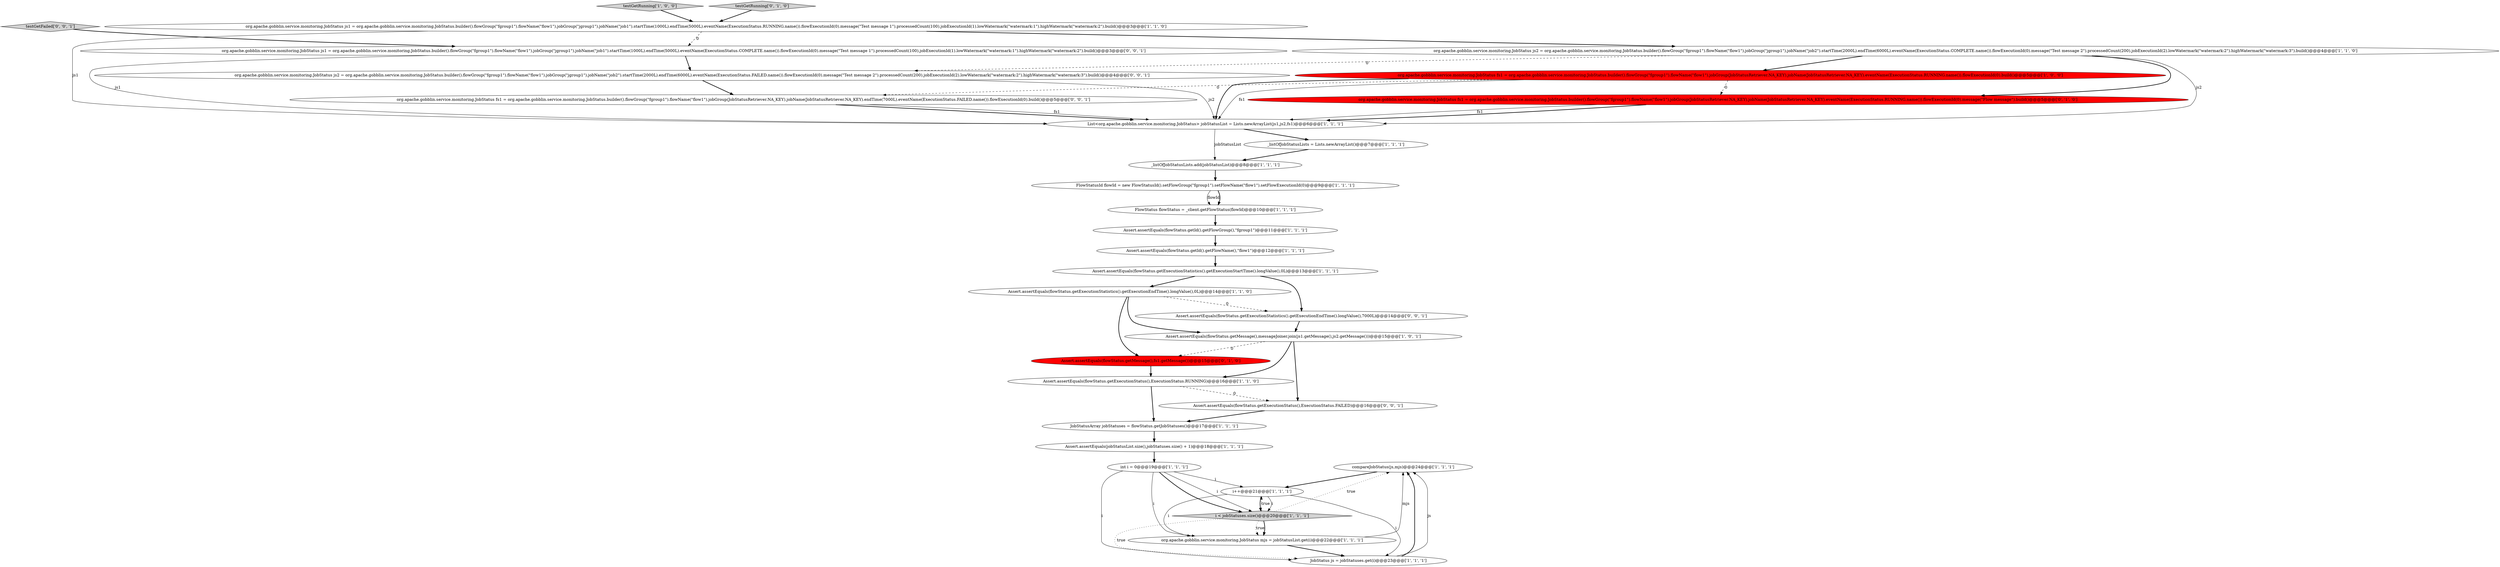 digraph {
1 [style = filled, label = "compareJobStatus(js,mjs)@@@24@@@['1', '1', '1']", fillcolor = white, shape = ellipse image = "AAA0AAABBB1BBB"];
20 [style = filled, label = "testGetRunning['1', '0', '0']", fillcolor = lightgray, shape = diamond image = "AAA0AAABBB1BBB"];
0 [style = filled, label = "org.apache.gobblin.service.monitoring.JobStatus mjs = jobStatusList.get(i)@@@22@@@['1', '1', '1']", fillcolor = white, shape = ellipse image = "AAA0AAABBB1BBB"];
23 [style = filled, label = "Assert.assertEquals(flowStatus.getMessage(),fs1.getMessage())@@@15@@@['0', '1', '0']", fillcolor = red, shape = ellipse image = "AAA1AAABBB2BBB"];
8 [style = filled, label = "JobStatusArray jobStatuses = flowStatus.getJobStatuses()@@@17@@@['1', '1', '1']", fillcolor = white, shape = ellipse image = "AAA0AAABBB1BBB"];
5 [style = filled, label = "List<org.apache.gobblin.service.monitoring.JobStatus> jobStatusList = Lists.newArrayList(js1,js2,fs1)@@@6@@@['1', '1', '1']", fillcolor = white, shape = ellipse image = "AAA0AAABBB1BBB"];
3 [style = filled, label = "org.apache.gobblin.service.monitoring.JobStatus fs1 = org.apache.gobblin.service.monitoring.JobStatus.builder().flowGroup(\"fgroup1\").flowName(\"flow1\").jobGroup(JobStatusRetriever.NA_KEY).jobName(JobStatusRetriever.NA_KEY).eventName(ExecutionStatus.RUNNING.name()).flowExecutionId(0).build()@@@5@@@['1', '0', '0']", fillcolor = red, shape = ellipse image = "AAA1AAABBB1BBB"];
7 [style = filled, label = "Assert.assertEquals(flowStatus.getExecutionStatistics().getExecutionStartTime().longValue(),0L)@@@13@@@['1', '1', '1']", fillcolor = white, shape = ellipse image = "AAA0AAABBB1BBB"];
15 [style = filled, label = "FlowStatusId flowId = new FlowStatusId().setFlowGroup(\"fgroup1\").setFlowName(\"flow1\").setFlowExecutionId(0)@@@9@@@['1', '1', '1']", fillcolor = white, shape = ellipse image = "AAA0AAABBB1BBB"];
13 [style = filled, label = "i++@@@21@@@['1', '1', '1']", fillcolor = white, shape = ellipse image = "AAA0AAABBB1BBB"];
28 [style = filled, label = "org.apache.gobblin.service.monitoring.JobStatus js2 = org.apache.gobblin.service.monitoring.JobStatus.builder().flowGroup(\"fgroup1\").flowName(\"flow1\").jobGroup(\"jgroup1\").jobName(\"job2\").startTime(2000L).endTime(6000L).eventName(ExecutionStatus.FAILED.name()).flowExecutionId(0).message(\"Test message 2\").processedCount(200).jobExecutionId(2).lowWatermark(\"watermark:2\").highWatermark(\"watermark:3\").build()@@@4@@@['0', '0', '1']", fillcolor = white, shape = ellipse image = "AAA0AAABBB3BBB"];
29 [style = filled, label = "org.apache.gobblin.service.monitoring.JobStatus fs1 = org.apache.gobblin.service.monitoring.JobStatus.builder().flowGroup(\"fgroup1\").flowName(\"flow1\").jobGroup(JobStatusRetriever.NA_KEY).jobName(JobStatusRetriever.NA_KEY).endTime(7000L).eventName(ExecutionStatus.FAILED.name()).flowExecutionId(0).build()@@@5@@@['0', '0', '1']", fillcolor = white, shape = ellipse image = "AAA0AAABBB3BBB"];
6 [style = filled, label = "Assert.assertEquals(flowStatus.getExecutionStatistics().getExecutionEndTime().longValue(),0L)@@@14@@@['1', '1', '0']", fillcolor = white, shape = ellipse image = "AAA0AAABBB1BBB"];
30 [style = filled, label = "Assert.assertEquals(flowStatus.getExecutionStatistics().getExecutionEndTime().longValue(),7000L)@@@14@@@['0', '0', '1']", fillcolor = white, shape = ellipse image = "AAA0AAABBB3BBB"];
22 [style = filled, label = "org.apache.gobblin.service.monitoring.JobStatus js1 = org.apache.gobblin.service.monitoring.JobStatus.builder().flowGroup(\"fgroup1\").flowName(\"flow1\").jobGroup(\"jgroup1\").jobName(\"job1\").startTime(1000L).endTime(5000L).eventName(ExecutionStatus.RUNNING.name()).flowExecutionId(0).message(\"Test message 1\").processedCount(100).jobExecutionId(1).lowWatermark(\"watermark:1\").highWatermark(\"watermark:2\").build()@@@3@@@['1', '1', '0']", fillcolor = white, shape = ellipse image = "AAA0AAABBB1BBB"];
24 [style = filled, label = "org.apache.gobblin.service.monitoring.JobStatus fs1 = org.apache.gobblin.service.monitoring.JobStatus.builder().flowGroup(\"fgroup1\").flowName(\"flow1\").jobGroup(JobStatusRetriever.NA_KEY).jobName(JobStatusRetriever.NA_KEY).eventName(ExecutionStatus.RUNNING.name()).flowExecutionId(0).message(\"Flow message\").build()@@@5@@@['0', '1', '0']", fillcolor = red, shape = ellipse image = "AAA1AAABBB2BBB"];
11 [style = filled, label = "int i = 0@@@19@@@['1', '1', '1']", fillcolor = white, shape = ellipse image = "AAA0AAABBB1BBB"];
4 [style = filled, label = "i < jobStatuses.size()@@@20@@@['1', '1', '1']", fillcolor = lightgray, shape = diamond image = "AAA0AAABBB1BBB"];
25 [style = filled, label = "testGetRunning['0', '1', '0']", fillcolor = lightgray, shape = diamond image = "AAA0AAABBB2BBB"];
31 [style = filled, label = "testGetFailed['0', '0', '1']", fillcolor = lightgray, shape = diamond image = "AAA0AAABBB3BBB"];
18 [style = filled, label = "Assert.assertEquals(flowStatus.getId().getFlowGroup(),\"fgroup1\")@@@11@@@['1', '1', '1']", fillcolor = white, shape = ellipse image = "AAA0AAABBB1BBB"];
9 [style = filled, label = "_listOfJobStatusLists = Lists.newArrayList()@@@7@@@['1', '1', '1']", fillcolor = white, shape = ellipse image = "AAA0AAABBB1BBB"];
2 [style = filled, label = "JobStatus js = jobStatuses.get(i)@@@23@@@['1', '1', '1']", fillcolor = white, shape = ellipse image = "AAA0AAABBB1BBB"];
10 [style = filled, label = "Assert.assertEquals(jobStatusList.size(),jobStatuses.size() + 1)@@@18@@@['1', '1', '1']", fillcolor = white, shape = ellipse image = "AAA0AAABBB1BBB"];
14 [style = filled, label = "Assert.assertEquals(flowStatus.getExecutionStatus(),ExecutionStatus.RUNNING)@@@16@@@['1', '1', '0']", fillcolor = white, shape = ellipse image = "AAA0AAABBB1BBB"];
19 [style = filled, label = "FlowStatus flowStatus = _client.getFlowStatus(flowId)@@@10@@@['1', '1', '1']", fillcolor = white, shape = ellipse image = "AAA0AAABBB1BBB"];
21 [style = filled, label = "_listOfJobStatusLists.add(jobStatusList)@@@8@@@['1', '1', '1']", fillcolor = white, shape = ellipse image = "AAA0AAABBB1BBB"];
16 [style = filled, label = "Assert.assertEquals(flowStatus.getId().getFlowName(),\"flow1\")@@@12@@@['1', '1', '1']", fillcolor = white, shape = ellipse image = "AAA0AAABBB1BBB"];
17 [style = filled, label = "org.apache.gobblin.service.monitoring.JobStatus js2 = org.apache.gobblin.service.monitoring.JobStatus.builder().flowGroup(\"fgroup1\").flowName(\"flow1\").jobGroup(\"jgroup1\").jobName(\"job2\").startTime(2000L).endTime(6000L).eventName(ExecutionStatus.COMPLETE.name()).flowExecutionId(0).message(\"Test message 2\").processedCount(200).jobExecutionId(2).lowWatermark(\"watermark:2\").highWatermark(\"watermark:3\").build()@@@4@@@['1', '1', '0']", fillcolor = white, shape = ellipse image = "AAA0AAABBB1BBB"];
12 [style = filled, label = "Assert.assertEquals(flowStatus.getMessage(),messageJoiner.join(js1.getMessage(),js2.getMessage()))@@@15@@@['1', '0', '1']", fillcolor = white, shape = ellipse image = "AAA0AAABBB1BBB"];
26 [style = filled, label = "Assert.assertEquals(flowStatus.getExecutionStatus(),ExecutionStatus.FAILED)@@@16@@@['0', '0', '1']", fillcolor = white, shape = ellipse image = "AAA0AAABBB3BBB"];
27 [style = filled, label = "org.apache.gobblin.service.monitoring.JobStatus js1 = org.apache.gobblin.service.monitoring.JobStatus.builder().flowGroup(\"fgroup1\").flowName(\"flow1\").jobGroup(\"jgroup1\").jobName(\"job1\").startTime(1000L).endTime(5000L).eventName(ExecutionStatus.COMPLETE.name()).flowExecutionId(0).message(\"Test message 1\").processedCount(100).jobExecutionId(1).lowWatermark(\"watermark:1\").highWatermark(\"watermark:2\").build()@@@3@@@['0', '0', '1']", fillcolor = white, shape = ellipse image = "AAA0AAABBB3BBB"];
3->29 [style = dashed, label="0"];
28->29 [style = bold, label=""];
13->0 [style = solid, label="i"];
8->10 [style = bold, label=""];
19->18 [style = bold, label=""];
29->5 [style = bold, label=""];
11->13 [style = solid, label="i"];
22->5 [style = solid, label="js1"];
12->23 [style = dashed, label="0"];
5->9 [style = bold, label=""];
25->22 [style = bold, label=""];
7->30 [style = bold, label=""];
11->4 [style = solid, label="i"];
5->21 [style = solid, label="jobStatusList"];
4->1 [style = dotted, label="true"];
2->1 [style = bold, label=""];
6->23 [style = bold, label=""];
15->19 [style = solid, label="flowId"];
21->15 [style = bold, label=""];
27->28 [style = bold, label=""];
4->0 [style = dotted, label="true"];
11->4 [style = bold, label=""];
0->2 [style = bold, label=""];
2->1 [style = solid, label="js"];
16->7 [style = bold, label=""];
3->24 [style = dashed, label="0"];
24->5 [style = solid, label="fs1"];
26->8 [style = bold, label=""];
22->27 [style = dashed, label="0"];
12->26 [style = bold, label=""];
13->4 [style = solid, label="i"];
15->19 [style = bold, label=""];
1->13 [style = bold, label=""];
24->5 [style = bold, label=""];
4->0 [style = bold, label=""];
20->22 [style = bold, label=""];
4->2 [style = dotted, label="true"];
14->26 [style = dashed, label="0"];
23->14 [style = bold, label=""];
17->28 [style = dashed, label="0"];
4->13 [style = dotted, label="true"];
3->5 [style = bold, label=""];
17->24 [style = bold, label=""];
30->12 [style = bold, label=""];
10->11 [style = bold, label=""];
13->2 [style = solid, label="i"];
31->27 [style = bold, label=""];
27->5 [style = solid, label="js1"];
0->1 [style = solid, label="mjs"];
7->6 [style = bold, label=""];
17->5 [style = solid, label="js2"];
12->14 [style = bold, label=""];
9->21 [style = bold, label=""];
11->2 [style = solid, label="i"];
17->3 [style = bold, label=""];
22->17 [style = bold, label=""];
29->5 [style = solid, label="fs1"];
6->30 [style = dashed, label="0"];
14->8 [style = bold, label=""];
11->0 [style = solid, label="i"];
28->5 [style = solid, label="js2"];
6->12 [style = bold, label=""];
3->5 [style = solid, label="fs1"];
13->4 [style = bold, label=""];
18->16 [style = bold, label=""];
}
